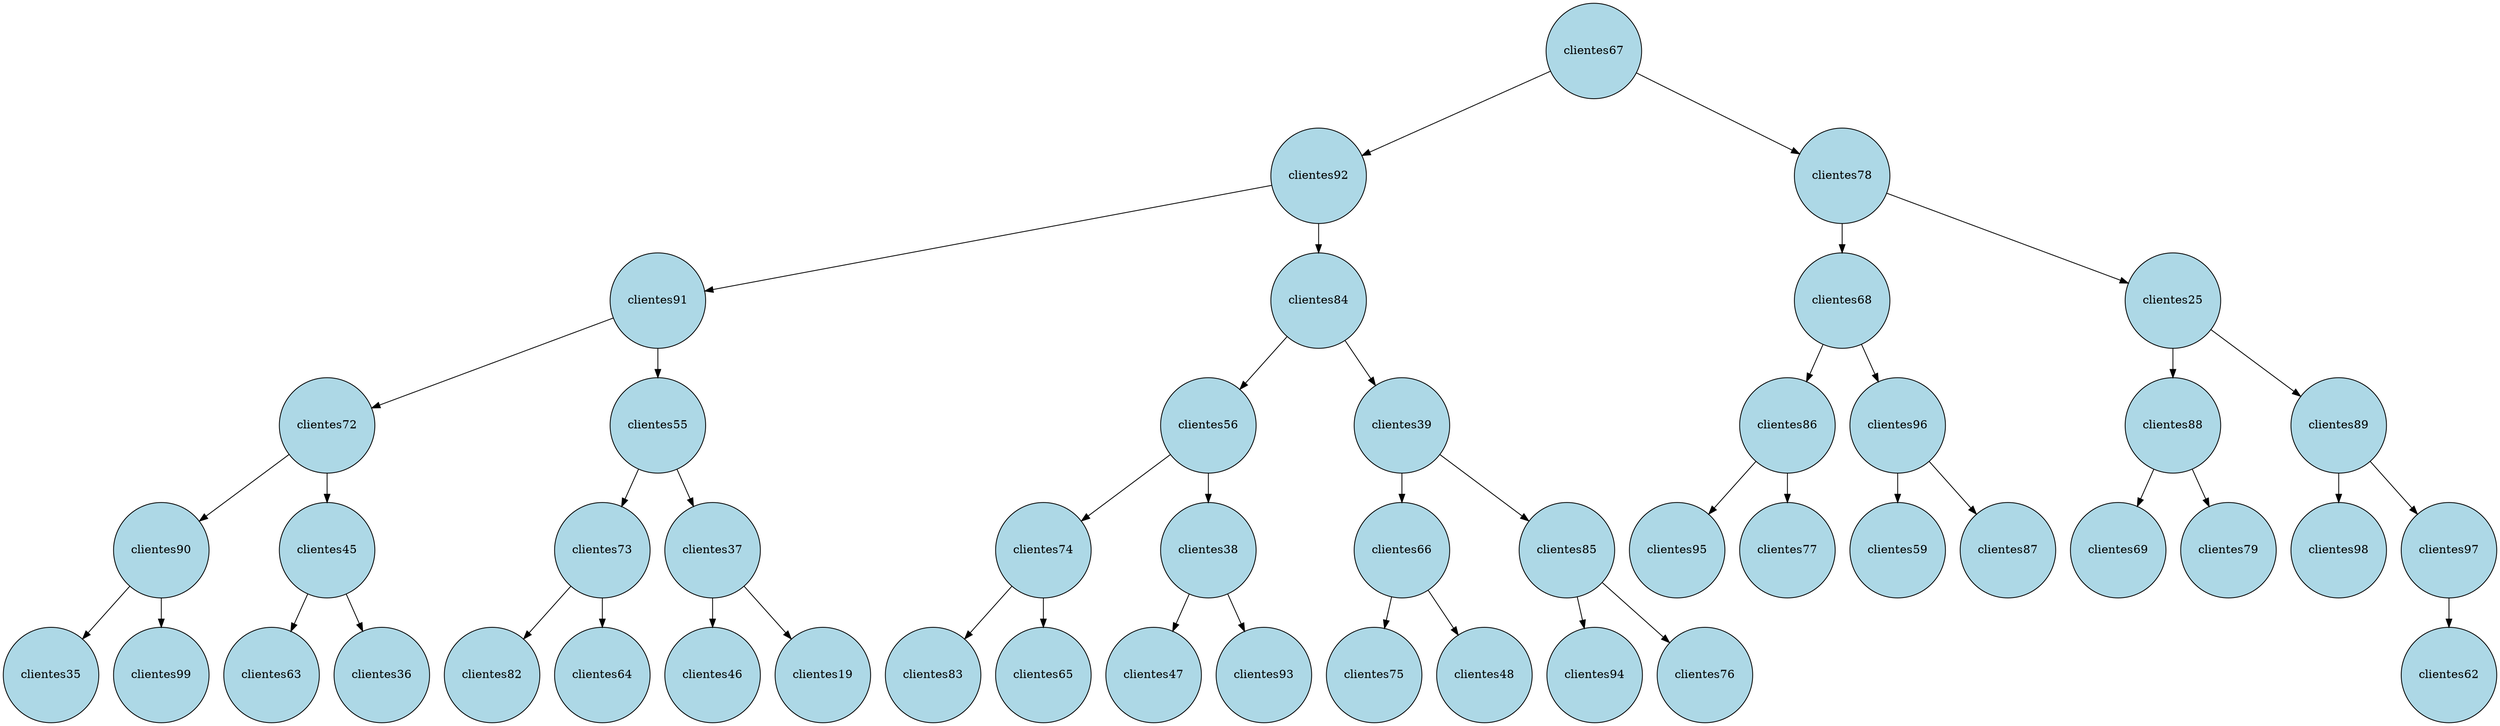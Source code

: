 digraph G {
    node [shape=circle, style=filled, fillcolor=lightblue, fontcolor=black]; // Configuración de nodos
    
    48 [label="clientes67"];
    48 -> 25;
    25 [label="clientes92"];
    25 -> 15;
    15 [label="clientes91"];
    15 -> 7;
    7 [label="clientes72"];
    7 -> 5;
    5 [label="clientes90"];
    5 -> 1;
    1 [label="clientes35"];
    5 -> 6;
    6 [label="clientes99"];
    7 -> 10;
    10 [label="clientes45"];
    10 -> 8;
    8 [label="clientes63"];
    10 -> 11;
    11 [label="clientes36"];
    15 -> 19;
    19 [label="clientes55"];
    19 -> 17;
    17 [label="clientes73"];
    17 -> 16;
    16 [label="clientes82"];
    17 -> 18;
    18 [label="clientes64"];
    19 -> 21;
    21 [label="clientes37"];
    21 -> 20;
    20 [label="clientes46"];
    21 -> 23;
    23 [label="clientes19"];
    25 -> 36;
    36 [label="clientes84"];
    36 -> 29;
    29 [label="clientes56"];
    29 -> 27;
    27 [label="clientes74"];
    27 -> 26;
    26 [label="clientes83"];
    27 -> 28;
    28 [label="clientes65"];
    29 -> 31;
    31 [label="clientes38"];
    31 -> 30;
    30 [label="clientes47"];
    31 -> 35;
    35 [label="clientes93"];
    36 -> 41;
    41 [label="clientes39"];
    41 -> 38;
    38 [label="clientes66"];
    38 -> 37;
    37 [label="clientes75"];
    38 -> 40;
    40 [label="clientes48"];
    41 -> 46;
    46 [label="clientes85"];
    46 -> 45;
    45 [label="clientes94"];
    46 -> 47;
    47 [label="clientes76"];
    48 -> 67;
    67 [label="clientes78"];
    67 -> 58;
    58 [label="clientes68"];
    58 -> 56;
    56 [label="clientes86"];
    56 -> 55;
    55 [label="clientes95"];
    56 -> 57;
    57 [label="clientes77"];
    58 -> 65;
    65 [label="clientes96"];
    65 -> 59;
    59 [label="clientes59"];
    65 -> 66;
    66 [label="clientes87"];
    67 -> 81;
    81 [label="clientes25"];
    81 -> 76;
    76 [label="clientes88"];
    76 -> 68;
    68 [label="clientes69"];
    76 -> 77;
    77 [label="clientes79"];
    81 -> 86;
    86 [label="clientes89"];
    86 -> 85;
    85 [label="clientes98"];
    86 -> 1708052352;
    1708052352 [label="clientes97"];
    1708052352 -> 87;
    87 [label="clientes62"];
}
